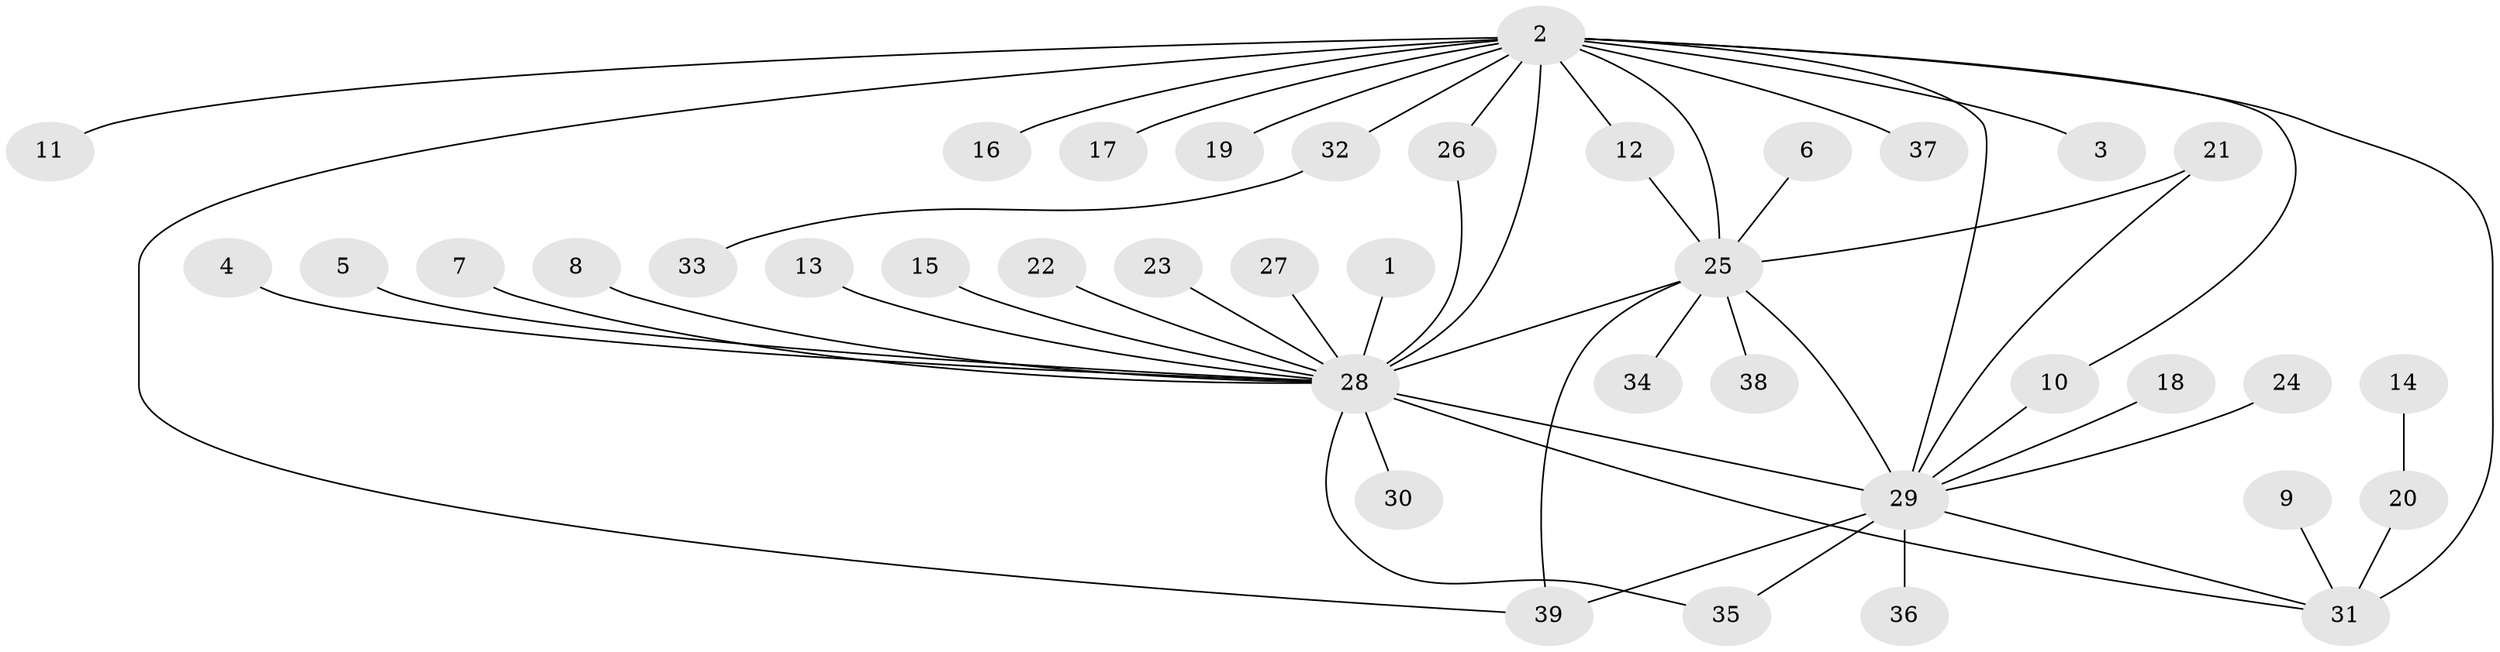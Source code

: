 // original degree distribution, {10: 0.012987012987012988, 13: 0.012987012987012988, 20: 0.012987012987012988, 11: 0.012987012987012988, 1: 0.5194805194805194, 2: 0.2597402597402597, 4: 0.07792207792207792, 12: 0.012987012987012988, 3: 0.05194805194805195, 5: 0.025974025974025976}
// Generated by graph-tools (version 1.1) at 2025/26/03/09/25 03:26:05]
// undirected, 39 vertices, 50 edges
graph export_dot {
graph [start="1"]
  node [color=gray90,style=filled];
  1;
  2;
  3;
  4;
  5;
  6;
  7;
  8;
  9;
  10;
  11;
  12;
  13;
  14;
  15;
  16;
  17;
  18;
  19;
  20;
  21;
  22;
  23;
  24;
  25;
  26;
  27;
  28;
  29;
  30;
  31;
  32;
  33;
  34;
  35;
  36;
  37;
  38;
  39;
  1 -- 28 [weight=1.0];
  2 -- 3 [weight=1.0];
  2 -- 10 [weight=1.0];
  2 -- 11 [weight=1.0];
  2 -- 12 [weight=1.0];
  2 -- 16 [weight=1.0];
  2 -- 17 [weight=1.0];
  2 -- 19 [weight=1.0];
  2 -- 25 [weight=2.0];
  2 -- 26 [weight=1.0];
  2 -- 28 [weight=3.0];
  2 -- 29 [weight=1.0];
  2 -- 31 [weight=2.0];
  2 -- 32 [weight=2.0];
  2 -- 37 [weight=1.0];
  2 -- 39 [weight=1.0];
  4 -- 28 [weight=1.0];
  5 -- 28 [weight=1.0];
  6 -- 25 [weight=2.0];
  7 -- 28 [weight=1.0];
  8 -- 28 [weight=1.0];
  9 -- 31 [weight=1.0];
  10 -- 29 [weight=1.0];
  12 -- 25 [weight=1.0];
  13 -- 28 [weight=1.0];
  14 -- 20 [weight=1.0];
  15 -- 28 [weight=1.0];
  18 -- 29 [weight=1.0];
  20 -- 31 [weight=1.0];
  21 -- 25 [weight=1.0];
  21 -- 29 [weight=1.0];
  22 -- 28 [weight=1.0];
  23 -- 28 [weight=1.0];
  24 -- 29 [weight=1.0];
  25 -- 28 [weight=1.0];
  25 -- 29 [weight=1.0];
  25 -- 34 [weight=1.0];
  25 -- 38 [weight=1.0];
  25 -- 39 [weight=1.0];
  26 -- 28 [weight=1.0];
  27 -- 28 [weight=1.0];
  28 -- 29 [weight=2.0];
  28 -- 30 [weight=1.0];
  28 -- 31 [weight=1.0];
  28 -- 35 [weight=1.0];
  29 -- 31 [weight=1.0];
  29 -- 35 [weight=1.0];
  29 -- 36 [weight=1.0];
  29 -- 39 [weight=1.0];
  32 -- 33 [weight=1.0];
}
